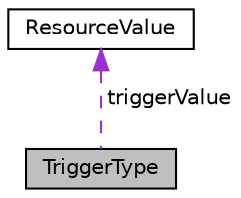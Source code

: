 digraph "TriggerType"
{
  edge [fontname="Helvetica",fontsize="10",labelfontname="Helvetica",labelfontsize="10"];
  node [fontname="Helvetica",fontsize="10",shape=record];
  Node1 [label="TriggerType",height=0.2,width=0.4,color="black", fillcolor="grey75", style="filled", fontcolor="black"];
  Node2 -> Node1 [dir="back",color="darkorchid3",fontsize="10",style="dashed",label=" triggerValue" ,fontname="Helvetica"];
  Node2 [label="ResourceValue",height=0.2,width=0.4,color="black", fillcolor="white", style="filled",URL="$structResourceValue.html"];
}
